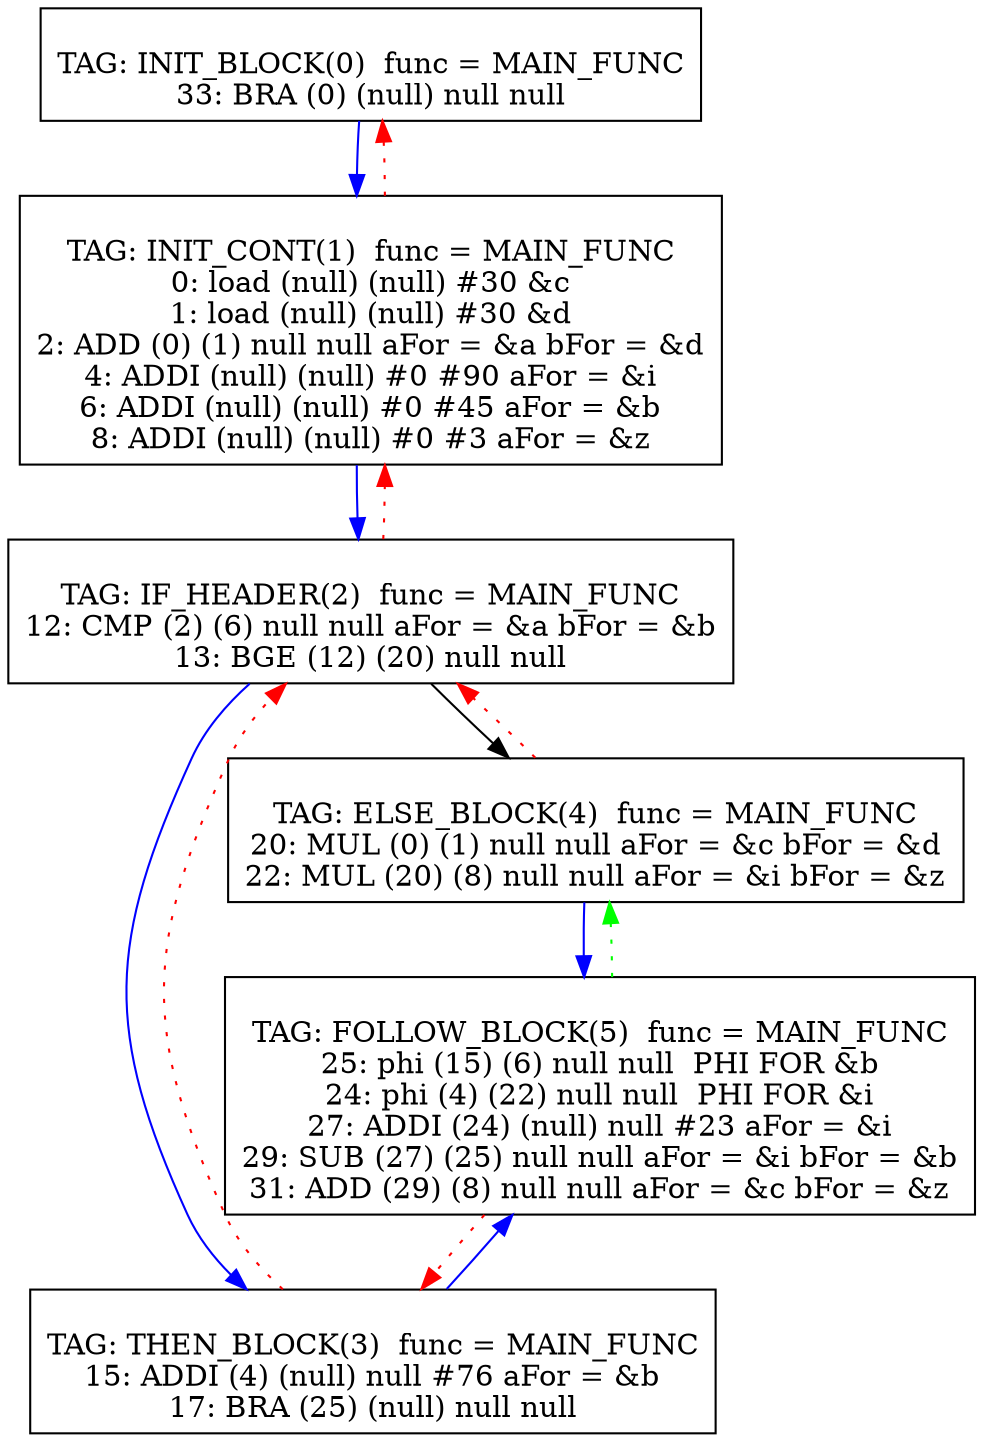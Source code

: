 digraph {
0[label="
TAG: INIT_BLOCK(0)  func = MAIN_FUNC
33: BRA (0) (null) null null
"];
0[shape=box];
0 -> 1[color=blue]
1[label="
TAG: INIT_CONT(1)  func = MAIN_FUNC
0: load (null) (null) #30 &c
1: load (null) (null) #30 &d
2: ADD (0) (1) null null aFor = &a bFor = &d
4: ADDI (null) (null) #0 #90 aFor = &i
6: ADDI (null) (null) #0 #45 aFor = &b
8: ADDI (null) (null) #0 #3 aFor = &z
"];
1[shape=box];
1 -> 2[color=blue]
1 -> 0[color=red][style=dotted]
2[label="
TAG: IF_HEADER(2)  func = MAIN_FUNC
12: CMP (2) (6) null null aFor = &a bFor = &b
13: BGE (12) (20) null null
"];
2[shape=box];
2 -> 3[color=blue]
2 -> 4[color=black]
2 -> 1[color=red][style=dotted]
3[label="
TAG: THEN_BLOCK(3)  func = MAIN_FUNC
15: ADDI (4) (null) null #76 aFor = &b
17: BRA (25) (null) null null
"];
3[shape=box];
3 -> 5[color=blue]
3 -> 2[color=red][style=dotted]
4[label="
TAG: ELSE_BLOCK(4)  func = MAIN_FUNC
20: MUL (0) (1) null null aFor = &c bFor = &d
22: MUL (20) (8) null null aFor = &i bFor = &z
"];
4[shape=box];
4 -> 5[color=blue]
4 -> 2[color=red][style=dotted]
5[label="
TAG: FOLLOW_BLOCK(5)  func = MAIN_FUNC
25: phi (15) (6) null null  PHI FOR &b
24: phi (4) (22) null null  PHI FOR &i
27: ADDI (24) (null) null #23 aFor = &i
29: SUB (27) (25) null null aFor = &i bFor = &b
31: ADD (29) (8) null null aFor = &c bFor = &z
"];
5[shape=box];
5 -> 3[color=red][style=dotted]
5 -> 4[color=green][style=dotted]
}